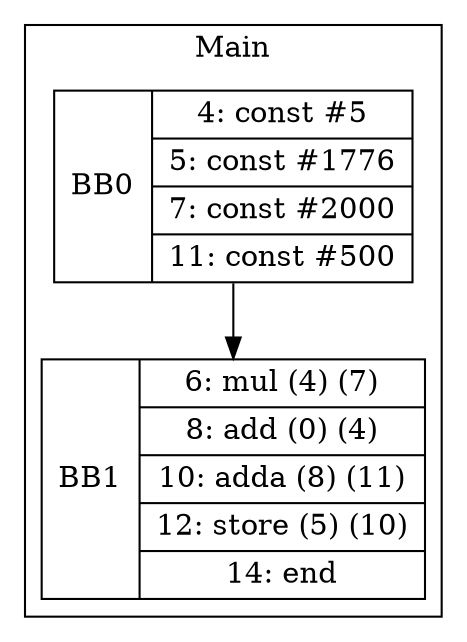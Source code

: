digraph G {
node [shape=record];
subgraph cluster_main{
label = "Main";
BB0 [shape=record, label="<b>BB0|{4: const #5|5: const #1776|7: const #2000|11: const #500}"];
BB1 [shape=record, label="<b>BB1|{6: mul (4) (7)|8: add (0) (4)|10: adda (8) (11)|12: store (5) (10)|14: end}"];
}
BB0:s -> BB1:n ;
}
